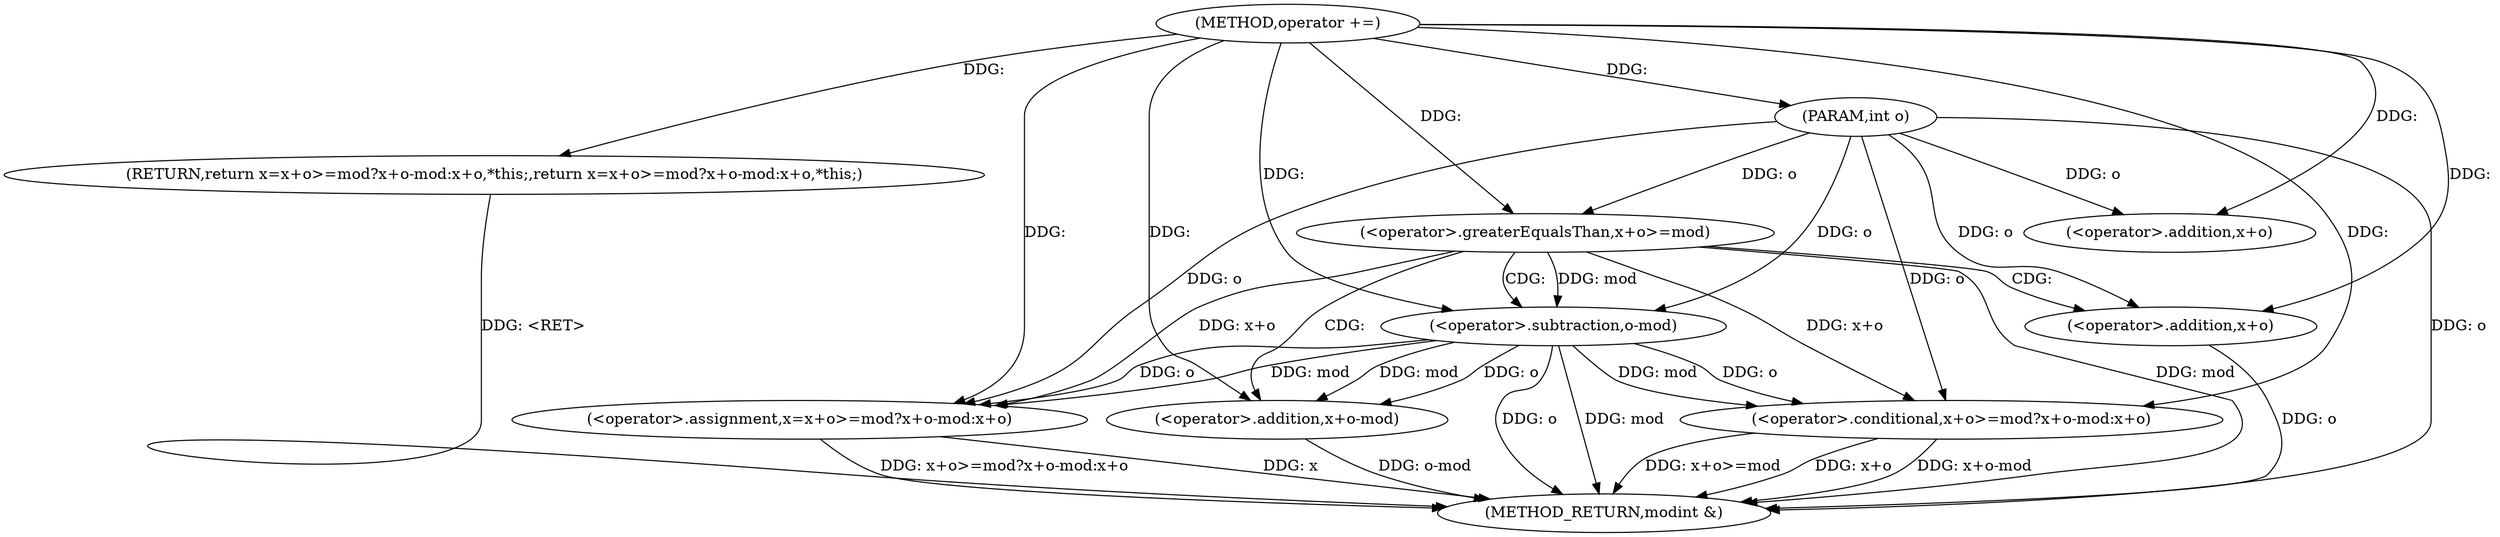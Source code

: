 digraph "operator +=" {  
"1000338" [label = "(METHOD,operator +=)" ]
"1000361" [label = "(METHOD_RETURN,modint &)" ]
"1000339" [label = "(PARAM,int o)" ]
"1000341" [label = "(RETURN,return x=x+o>=mod?x+o-mod:x+o,*this;,return x=x+o>=mod?x+o-mod:x+o,*this;)" ]
"1000343" [label = "(<operator>.assignment,x=x+o>=mod?x+o-mod:x+o)" ]
"1000345" [label = "(<operator>.conditional,x+o>=mod?x+o-mod:x+o)" ]
"1000346" [label = "(<operator>.greaterEqualsThan,x+o>=mod)" ]
"1000351" [label = "(<operator>.addition,x+o-mod)" ]
"1000356" [label = "(<operator>.addition,x+o)" ]
"1000347" [label = "(<operator>.addition,x+o)" ]
"1000353" [label = "(<operator>.subtraction,o-mod)" ]
  "1000339" -> "1000361"  [ label = "DDG: o"] 
  "1000343" -> "1000361"  [ label = "DDG: x"] 
  "1000346" -> "1000361"  [ label = "DDG: mod"] 
  "1000345" -> "1000361"  [ label = "DDG: x+o>=mod"] 
  "1000356" -> "1000361"  [ label = "DDG: o"] 
  "1000345" -> "1000361"  [ label = "DDG: x+o"] 
  "1000353" -> "1000361"  [ label = "DDG: o"] 
  "1000353" -> "1000361"  [ label = "DDG: mod"] 
  "1000351" -> "1000361"  [ label = "DDG: o-mod"] 
  "1000345" -> "1000361"  [ label = "DDG: x+o-mod"] 
  "1000343" -> "1000361"  [ label = "DDG: x+o>=mod?x+o-mod:x+o"] 
  "1000341" -> "1000361"  [ label = "DDG: <RET>"] 
  "1000338" -> "1000339"  [ label = "DDG: "] 
  "1000338" -> "1000341"  [ label = "DDG: "] 
  "1000346" -> "1000343"  [ label = "DDG: x+o"] 
  "1000339" -> "1000343"  [ label = "DDG: o"] 
  "1000338" -> "1000343"  [ label = "DDG: "] 
  "1000353" -> "1000343"  [ label = "DDG: mod"] 
  "1000353" -> "1000343"  [ label = "DDG: o"] 
  "1000338" -> "1000345"  [ label = "DDG: "] 
  "1000353" -> "1000345"  [ label = "DDG: mod"] 
  "1000353" -> "1000345"  [ label = "DDG: o"] 
  "1000346" -> "1000345"  [ label = "DDG: x+o"] 
  "1000339" -> "1000345"  [ label = "DDG: o"] 
  "1000339" -> "1000346"  [ label = "DDG: o"] 
  "1000338" -> "1000346"  [ label = "DDG: "] 
  "1000338" -> "1000351"  [ label = "DDG: "] 
  "1000353" -> "1000351"  [ label = "DDG: mod"] 
  "1000353" -> "1000351"  [ label = "DDG: o"] 
  "1000338" -> "1000356"  [ label = "DDG: "] 
  "1000339" -> "1000356"  [ label = "DDG: o"] 
  "1000338" -> "1000347"  [ label = "DDG: "] 
  "1000339" -> "1000347"  [ label = "DDG: o"] 
  "1000339" -> "1000353"  [ label = "DDG: o"] 
  "1000338" -> "1000353"  [ label = "DDG: "] 
  "1000346" -> "1000353"  [ label = "DDG: mod"] 
  "1000346" -> "1000356"  [ label = "CDG: "] 
  "1000346" -> "1000351"  [ label = "CDG: "] 
  "1000346" -> "1000353"  [ label = "CDG: "] 
}
